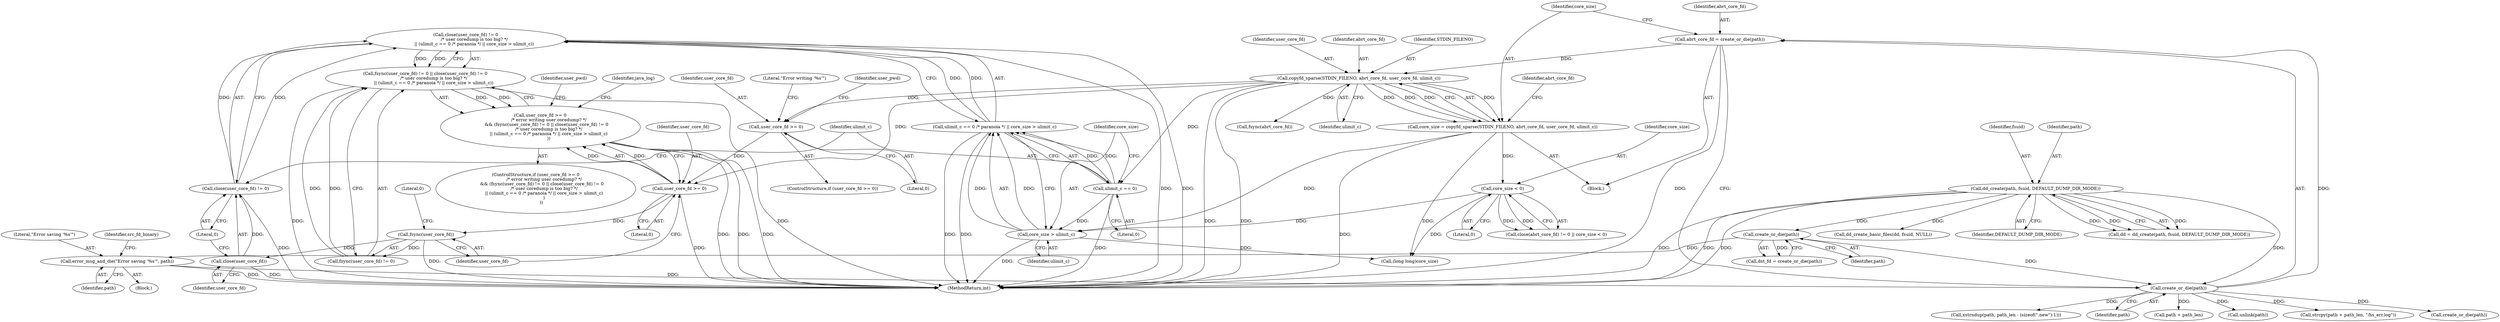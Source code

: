 digraph "0_abrt_4f2c1ddd3e3b81d2d5146b883115371f1cada9f9@API" {
"1000943" [label="(Call,close(user_core_fd) != 0\n            /* user coredump is too big? */\n            || (ulimit_c == 0 /* paranoia */ || core_size > ulimit_c))"];
"1000944" [label="(Call,close(user_core_fd) != 0)"];
"1000945" [label="(Call,close(user_core_fd))"];
"1000940" [label="(Call,fsync(user_core_fd))"];
"1000935" [label="(Call,user_core_fd >= 0)"];
"1000897" [label="(Call,copyfd_sparse(STDIN_FILENO, abrt_core_fd, user_core_fd, ulimit_c))"];
"1000890" [label="(Call,abrt_core_fd = create_or_die(path))"];
"1000892" [label="(Call,create_or_die(path))"];
"1000884" [label="(Call,error_msg_and_die(\"Error saving '%s'\", path))"];
"1000858" [label="(Call,create_or_die(path))"];
"1000618" [label="(Call,dd_create(path, fsuid, DEFAULT_DUMP_DIR_MODE))"];
"1000922" [label="(Call,user_core_fd >= 0)"];
"1000948" [label="(Call,ulimit_c == 0 /* paranoia */ || core_size > ulimit_c)"];
"1000949" [label="(Call,ulimit_c == 0)"];
"1000952" [label="(Call,core_size > ulimit_c)"];
"1000913" [label="(Call,core_size < 0)"];
"1000895" [label="(Call,core_size = copyfd_sparse(STDIN_FILENO, abrt_core_fd, user_core_fd, ulimit_c))"];
"1000938" [label="(Call,fsync(user_core_fd) != 0 || close(user_core_fd) != 0\n            /* user coredump is too big? */\n            || (ulimit_c == 0 /* paranoia */ || core_size > ulimit_c))"];
"1000934" [label="(Call,user_core_fd >= 0\n            /* error writing user coredump? */\n         && (fsync(user_core_fd) != 0 || close(user_core_fd) != 0\n            /* user coredump is too big? */\n            || (ulimit_c == 0 /* paranoia */ || core_size > ulimit_c)\n            ))"];
"1001046" [label="(Call,xstrndup(path, path_len - (sizeof(\".new\")-1)))"];
"1000951" [label="(Literal,0)"];
"1000890" [label="(Call,abrt_core_fd = create_or_die(path))"];
"1000921" [label="(ControlStructure,if (user_core_fd >= 0))"];
"1000950" [label="(Identifier,ulimit_c)"];
"1000893" [label="(Identifier,path)"];
"1000906" [label="(Identifier,abrt_core_fd)"];
"1000923" [label="(Identifier,user_core_fd)"];
"1000858" [label="(Call,create_or_die(path))"];
"1000856" [label="(Call,dst_fd = create_or_die(path))"];
"1000885" [label="(Literal,\"Error saving '%s'\")"];
"1000891" [label="(Identifier,abrt_core_fd)"];
"1000938" [label="(Call,fsync(user_core_fd) != 0 || close(user_core_fd) != 0\n            /* user coredump is too big? */\n            || (ulimit_c == 0 /* paranoia */ || core_size > ulimit_c))"];
"1000934" [label="(Call,user_core_fd >= 0\n            /* error writing user coredump? */\n         && (fsync(user_core_fd) != 0 || close(user_core_fd) != 0\n            /* user coredump is too big? */\n            || (ulimit_c == 0 /* paranoia */ || core_size > ulimit_c)\n            ))"];
"1000888" [label="(Identifier,src_fd_binary)"];
"1000881" [label="(Block,)"];
"1000905" [label="(Call,fsync(abrt_core_fd))"];
"1000941" [label="(Identifier,user_core_fd)"];
"1000939" [label="(Call,fsync(user_core_fd) != 0)"];
"1000897" [label="(Call,copyfd_sparse(STDIN_FILENO, abrt_core_fd, user_core_fd, ulimit_c))"];
"1000859" [label="(Identifier,path)"];
"1000884" [label="(Call,error_msg_and_die(\"Error saving '%s'\", path))"];
"1000924" [label="(Literal,0)"];
"1000931" [label="(Literal,\"Error writing '%s'\")"];
"1000914" [label="(Identifier,core_size)"];
"1000963" [label="(Identifier,java_log)"];
"1000942" [label="(Literal,0)"];
"1000943" [label="(Call,close(user_core_fd) != 0\n            /* user coredump is too big? */\n            || (ulimit_c == 0 /* paranoia */ || core_size > ulimit_c))"];
"1000630" [label="(Call,dd_create_basic_files(dd, fsuid, NULL))"];
"1000933" [label="(ControlStructure,if (user_core_fd >= 0\n            /* error writing user coredump? */\n         && (fsync(user_core_fd) != 0 || close(user_core_fd) != 0\n            /* user coredump is too big? */\n            || (ulimit_c == 0 /* paranoia */ || core_size > ulimit_c)\n            )\n        ))"];
"1000922" [label="(Call,user_core_fd >= 0)"];
"1000899" [label="(Identifier,abrt_core_fd)"];
"1000935" [label="(Call,user_core_fd >= 0)"];
"1000948" [label="(Call,ulimit_c == 0 /* paranoia */ || core_size > ulimit_c)"];
"1000949" [label="(Call,ulimit_c == 0)"];
"1000618" [label="(Call,dd_create(path, fsuid, DEFAULT_DUMP_DIR_MODE))"];
"1000620" [label="(Identifier,fsuid)"];
"1001003" [label="(Call,path + path_len)"];
"1000954" [label="(Identifier,ulimit_c)"];
"1000944" [label="(Call,close(user_core_fd) != 0)"];
"1000908" [label="(Call,close(abrt_core_fd) != 0 || core_size < 0)"];
"1000936" [label="(Identifier,user_core_fd)"];
"1001171" [label="(MethodReturn,int)"];
"1000947" [label="(Literal,0)"];
"1000621" [label="(Identifier,DEFAULT_DUMP_DIR_MODE)"];
"1000937" [label="(Literal,0)"];
"1000927" [label="(Identifier,user_pwd)"];
"1000619" [label="(Identifier,path)"];
"1000616" [label="(Call,dd = dd_create(path, fsuid, DEFAULT_DUMP_DIR_MODE))"];
"1000898" [label="(Identifier,STDIN_FILENO)"];
"1000915" [label="(Literal,0)"];
"1000900" [label="(Identifier,user_core_fd)"];
"1000886" [label="(Identifier,path)"];
"1000624" [label="(Block,)"];
"1000952" [label="(Call,core_size > ulimit_c)"];
"1000913" [label="(Call,core_size < 0)"];
"1000946" [label="(Identifier,user_core_fd)"];
"1000917" [label="(Call,unlink(path))"];
"1000945" [label="(Call,close(user_core_fd))"];
"1001072" [label="(Call,(long long)core_size)"];
"1001002" [label="(Call,strcpy(path + path_len, \"/hs_err.log\"))"];
"1000901" [label="(Identifier,ulimit_c)"];
"1000892" [label="(Call,create_or_die(path))"];
"1000957" [label="(Identifier,user_pwd)"];
"1000940" [label="(Call,fsync(user_core_fd))"];
"1000896" [label="(Identifier,core_size)"];
"1000895" [label="(Call,core_size = copyfd_sparse(STDIN_FILENO, abrt_core_fd, user_core_fd, ulimit_c))"];
"1000953" [label="(Identifier,core_size)"];
"1001010" [label="(Call,create_or_die(path))"];
"1000943" -> "1000938"  [label="AST: "];
"1000943" -> "1000944"  [label="CFG: "];
"1000943" -> "1000948"  [label="CFG: "];
"1000944" -> "1000943"  [label="AST: "];
"1000948" -> "1000943"  [label="AST: "];
"1000938" -> "1000943"  [label="CFG: "];
"1000943" -> "1001171"  [label="DDG: "];
"1000943" -> "1001171"  [label="DDG: "];
"1000943" -> "1000938"  [label="DDG: "];
"1000943" -> "1000938"  [label="DDG: "];
"1000944" -> "1000943"  [label="DDG: "];
"1000944" -> "1000943"  [label="DDG: "];
"1000948" -> "1000943"  [label="DDG: "];
"1000948" -> "1000943"  [label="DDG: "];
"1000944" -> "1000947"  [label="CFG: "];
"1000945" -> "1000944"  [label="AST: "];
"1000947" -> "1000944"  [label="AST: "];
"1000950" -> "1000944"  [label="CFG: "];
"1000944" -> "1001171"  [label="DDG: "];
"1000945" -> "1000944"  [label="DDG: "];
"1000945" -> "1000946"  [label="CFG: "];
"1000946" -> "1000945"  [label="AST: "];
"1000947" -> "1000945"  [label="CFG: "];
"1000945" -> "1001171"  [label="DDG: "];
"1000940" -> "1000945"  [label="DDG: "];
"1000940" -> "1000939"  [label="AST: "];
"1000940" -> "1000941"  [label="CFG: "];
"1000941" -> "1000940"  [label="AST: "];
"1000942" -> "1000940"  [label="CFG: "];
"1000940" -> "1001171"  [label="DDG: "];
"1000940" -> "1000939"  [label="DDG: "];
"1000935" -> "1000940"  [label="DDG: "];
"1000935" -> "1000934"  [label="AST: "];
"1000935" -> "1000937"  [label="CFG: "];
"1000936" -> "1000935"  [label="AST: "];
"1000937" -> "1000935"  [label="AST: "];
"1000941" -> "1000935"  [label="CFG: "];
"1000934" -> "1000935"  [label="CFG: "];
"1000935" -> "1001171"  [label="DDG: "];
"1000935" -> "1000934"  [label="DDG: "];
"1000935" -> "1000934"  [label="DDG: "];
"1000897" -> "1000935"  [label="DDG: "];
"1000922" -> "1000935"  [label="DDG: "];
"1000897" -> "1000895"  [label="AST: "];
"1000897" -> "1000901"  [label="CFG: "];
"1000898" -> "1000897"  [label="AST: "];
"1000899" -> "1000897"  [label="AST: "];
"1000900" -> "1000897"  [label="AST: "];
"1000901" -> "1000897"  [label="AST: "];
"1000895" -> "1000897"  [label="CFG: "];
"1000897" -> "1001171"  [label="DDG: "];
"1000897" -> "1001171"  [label="DDG: "];
"1000897" -> "1000895"  [label="DDG: "];
"1000897" -> "1000895"  [label="DDG: "];
"1000897" -> "1000895"  [label="DDG: "];
"1000897" -> "1000895"  [label="DDG: "];
"1000890" -> "1000897"  [label="DDG: "];
"1000897" -> "1000905"  [label="DDG: "];
"1000897" -> "1000922"  [label="DDG: "];
"1000897" -> "1000949"  [label="DDG: "];
"1000890" -> "1000624"  [label="AST: "];
"1000890" -> "1000892"  [label="CFG: "];
"1000891" -> "1000890"  [label="AST: "];
"1000892" -> "1000890"  [label="AST: "];
"1000896" -> "1000890"  [label="CFG: "];
"1000890" -> "1001171"  [label="DDG: "];
"1000892" -> "1000890"  [label="DDG: "];
"1000892" -> "1000893"  [label="CFG: "];
"1000893" -> "1000892"  [label="AST: "];
"1000884" -> "1000892"  [label="DDG: "];
"1000858" -> "1000892"  [label="DDG: "];
"1000618" -> "1000892"  [label="DDG: "];
"1000892" -> "1000917"  [label="DDG: "];
"1000892" -> "1001002"  [label="DDG: "];
"1000892" -> "1001003"  [label="DDG: "];
"1000892" -> "1001010"  [label="DDG: "];
"1000892" -> "1001046"  [label="DDG: "];
"1000884" -> "1000881"  [label="AST: "];
"1000884" -> "1000886"  [label="CFG: "];
"1000885" -> "1000884"  [label="AST: "];
"1000886" -> "1000884"  [label="AST: "];
"1000888" -> "1000884"  [label="CFG: "];
"1000884" -> "1001171"  [label="DDG: "];
"1000858" -> "1000884"  [label="DDG: "];
"1000858" -> "1000856"  [label="AST: "];
"1000858" -> "1000859"  [label="CFG: "];
"1000859" -> "1000858"  [label="AST: "];
"1000856" -> "1000858"  [label="CFG: "];
"1000858" -> "1000856"  [label="DDG: "];
"1000618" -> "1000858"  [label="DDG: "];
"1000618" -> "1000616"  [label="AST: "];
"1000618" -> "1000621"  [label="CFG: "];
"1000619" -> "1000618"  [label="AST: "];
"1000620" -> "1000618"  [label="AST: "];
"1000621" -> "1000618"  [label="AST: "];
"1000616" -> "1000618"  [label="CFG: "];
"1000618" -> "1001171"  [label="DDG: "];
"1000618" -> "1001171"  [label="DDG: "];
"1000618" -> "1001171"  [label="DDG: "];
"1000618" -> "1000616"  [label="DDG: "];
"1000618" -> "1000616"  [label="DDG: "];
"1000618" -> "1000616"  [label="DDG: "];
"1000618" -> "1000630"  [label="DDG: "];
"1000922" -> "1000921"  [label="AST: "];
"1000922" -> "1000924"  [label="CFG: "];
"1000923" -> "1000922"  [label="AST: "];
"1000924" -> "1000922"  [label="AST: "];
"1000927" -> "1000922"  [label="CFG: "];
"1000931" -> "1000922"  [label="CFG: "];
"1000948" -> "1000949"  [label="CFG: "];
"1000948" -> "1000952"  [label="CFG: "];
"1000949" -> "1000948"  [label="AST: "];
"1000952" -> "1000948"  [label="AST: "];
"1000948" -> "1001171"  [label="DDG: "];
"1000948" -> "1001171"  [label="DDG: "];
"1000949" -> "1000948"  [label="DDG: "];
"1000949" -> "1000948"  [label="DDG: "];
"1000952" -> "1000948"  [label="DDG: "];
"1000952" -> "1000948"  [label="DDG: "];
"1000949" -> "1000951"  [label="CFG: "];
"1000950" -> "1000949"  [label="AST: "];
"1000951" -> "1000949"  [label="AST: "];
"1000953" -> "1000949"  [label="CFG: "];
"1000949" -> "1001171"  [label="DDG: "];
"1000949" -> "1000952"  [label="DDG: "];
"1000952" -> "1000954"  [label="CFG: "];
"1000953" -> "1000952"  [label="AST: "];
"1000954" -> "1000952"  [label="AST: "];
"1000952" -> "1001171"  [label="DDG: "];
"1000913" -> "1000952"  [label="DDG: "];
"1000895" -> "1000952"  [label="DDG: "];
"1000952" -> "1001072"  [label="DDG: "];
"1000913" -> "1000908"  [label="AST: "];
"1000913" -> "1000915"  [label="CFG: "];
"1000914" -> "1000913"  [label="AST: "];
"1000915" -> "1000913"  [label="AST: "];
"1000908" -> "1000913"  [label="CFG: "];
"1000913" -> "1000908"  [label="DDG: "];
"1000913" -> "1000908"  [label="DDG: "];
"1000895" -> "1000913"  [label="DDG: "];
"1000913" -> "1001072"  [label="DDG: "];
"1000895" -> "1000624"  [label="AST: "];
"1000896" -> "1000895"  [label="AST: "];
"1000906" -> "1000895"  [label="CFG: "];
"1000895" -> "1001171"  [label="DDG: "];
"1000895" -> "1001072"  [label="DDG: "];
"1000938" -> "1000934"  [label="AST: "];
"1000938" -> "1000939"  [label="CFG: "];
"1000939" -> "1000938"  [label="AST: "];
"1000934" -> "1000938"  [label="CFG: "];
"1000938" -> "1001171"  [label="DDG: "];
"1000938" -> "1001171"  [label="DDG: "];
"1000938" -> "1000934"  [label="DDG: "];
"1000938" -> "1000934"  [label="DDG: "];
"1000939" -> "1000938"  [label="DDG: "];
"1000939" -> "1000938"  [label="DDG: "];
"1000934" -> "1000933"  [label="AST: "];
"1000957" -> "1000934"  [label="CFG: "];
"1000963" -> "1000934"  [label="CFG: "];
"1000934" -> "1001171"  [label="DDG: "];
"1000934" -> "1001171"  [label="DDG: "];
"1000934" -> "1001171"  [label="DDG: "];
}
